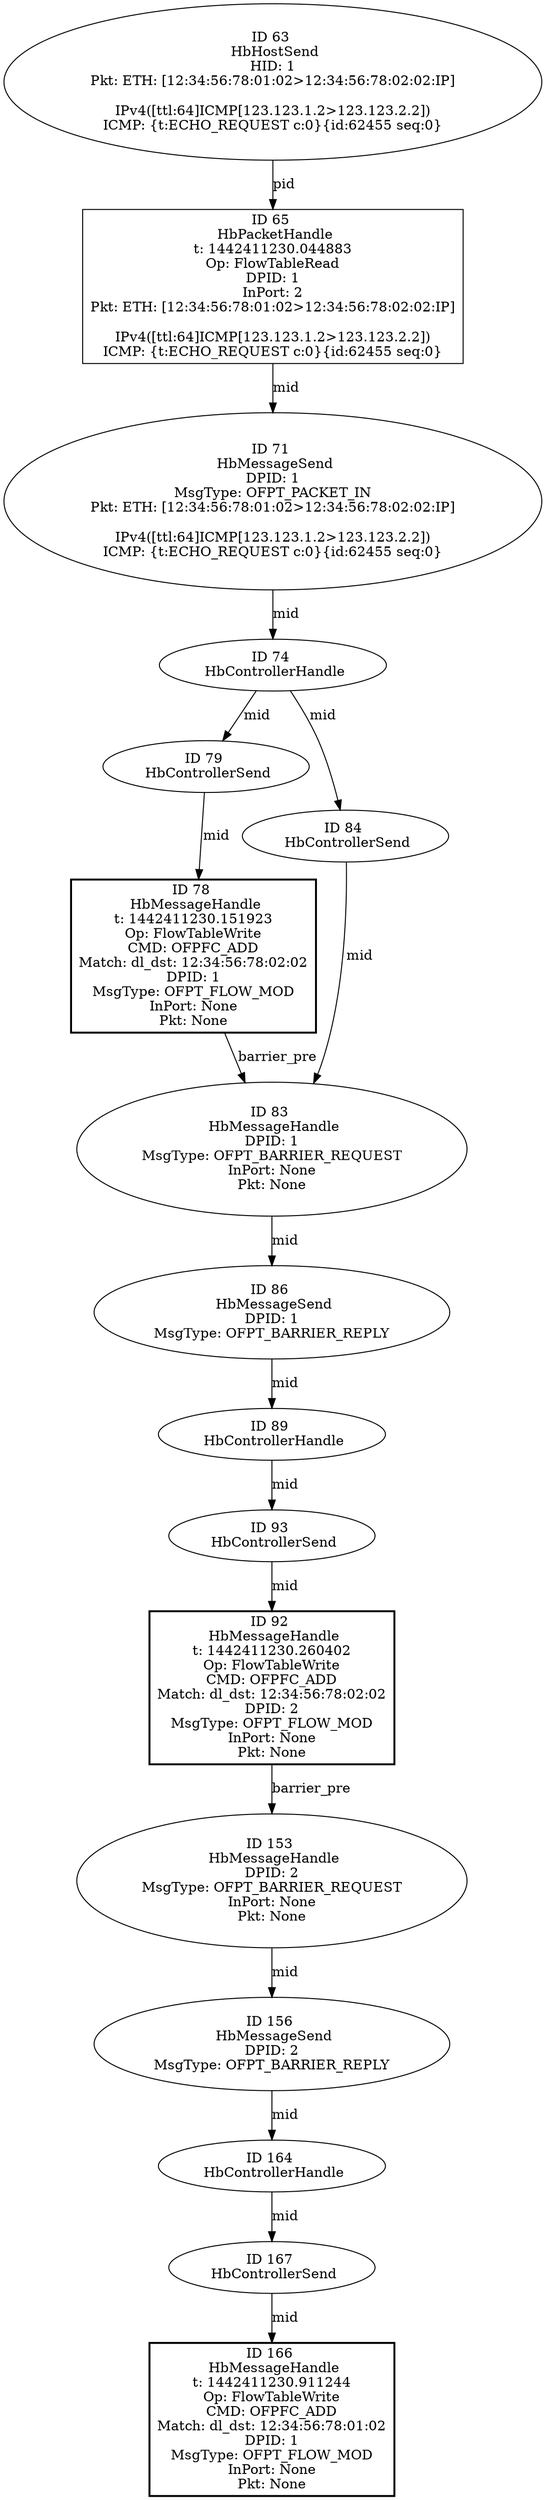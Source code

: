 strict digraph G {
65 [shape=box, event=<hb_events.HbPacketHandle object at 0x10a9db210>, label="ID 65 
 HbPacketHandle
t: 1442411230.044883
Op: FlowTableRead
DPID: 1
InPort: 2
Pkt: ETH: [12:34:56:78:01:02>12:34:56:78:02:02:IP]

IPv4([ttl:64]ICMP[123.123.1.2>123.123.2.2])
ICMP: {t:ECHO_REQUEST c:0}{id:62455 seq:0}"];
164 [shape=oval, event=<hb_events.HbControllerHandle object at 0x10a9ffd10>, label="ID 164 
 HbControllerHandle"];
166 [event=<hb_events.HbMessageHandle object at 0x10aa053d0>, shape=box, style=bold, label="ID 166 
 HbMessageHandle
t: 1442411230.911244
Op: FlowTableWrite
CMD: OFPFC_ADD
Match: dl_dst: 12:34:56:78:01:02
DPID: 1
MsgType: OFPT_FLOW_MOD
InPort: None
Pkt: None"];
71 [shape=oval, event=<hb_events.HbMessageSend object at 0x10a9db950>, label="ID 71 
 HbMessageSend
DPID: 1
MsgType: OFPT_PACKET_IN
Pkt: ETH: [12:34:56:78:01:02>12:34:56:78:02:02:IP]

IPv4([ttl:64]ICMP[123.123.1.2>123.123.2.2])
ICMP: {t:ECHO_REQUEST c:0}{id:62455 seq:0}"];
92 [event=<hb_events.HbMessageHandle object at 0x10a9e71d0>, shape=box, style=bold, label="ID 92 
 HbMessageHandle
t: 1442411230.260402
Op: FlowTableWrite
CMD: OFPFC_ADD
Match: dl_dst: 12:34:56:78:02:02
DPID: 2
MsgType: OFPT_FLOW_MOD
InPort: None
Pkt: None"];
74 [shape=oval, event=<hb_events.HbControllerHandle object at 0x10a9db990>, label="ID 74 
 HbControllerHandle"];
167 [shape=oval, event=<hb_events.HbControllerSend object at 0x10a9ffdd0>, label="ID 167 
 HbControllerSend"];
78 [event=<hb_events.HbMessageHandle object at 0x10a9dbb50>, shape=box, style=bold, label="ID 78 
 HbMessageHandle
t: 1442411230.151923
Op: FlowTableWrite
CMD: OFPFC_ADD
Match: dl_dst: 12:34:56:78:02:02
DPID: 1
MsgType: OFPT_FLOW_MOD
InPort: None
Pkt: None"];
79 [shape=oval, event=<hb_events.HbControllerSend object at 0x10a9db9d0>, label="ID 79 
 HbControllerSend"];
83 [shape=oval, event=<hb_events.HbMessageHandle object at 0x10a9dbf10>, label="ID 83 
 HbMessageHandle
DPID: 1
MsgType: OFPT_BARRIER_REQUEST
InPort: None
Pkt: None"];
84 [shape=oval, event=<hb_events.HbControllerSend object at 0x10a9dbe90>, label="ID 84 
 HbControllerSend"];
86 [shape=oval, event=<hb_events.HbMessageSend object at 0x10a9dbf90>, label="ID 86 
 HbMessageSend
DPID: 1
MsgType: OFPT_BARRIER_REPLY"];
89 [shape=oval, event=<hb_events.HbControllerHandle object at 0x10a9dbfd0>, label="ID 89 
 HbControllerHandle"];
153 [shape=oval, event=<hb_events.HbMessageHandle object at 0x10a9ffa90>, label="ID 153 
 HbMessageHandle
DPID: 2
MsgType: OFPT_BARRIER_REQUEST
InPort: None
Pkt: None"];
156 [shape=oval, event=<hb_events.HbMessageSend object at 0x10a9ffd90>, label="ID 156 
 HbMessageSend
DPID: 2
MsgType: OFPT_BARRIER_REPLY"];
93 [shape=oval, event=<hb_events.HbControllerSend object at 0x10a9e7050>, label="ID 93 
 HbControllerSend"];
63 [shape=oval, event=<hb_events.HbHostSend object at 0x10b0ceed0>, label="ID 63 
 HbHostSend
HID: 1
Pkt: ETH: [12:34:56:78:01:02>12:34:56:78:02:02:IP]

IPv4([ttl:64]ICMP[123.123.1.2>123.123.2.2])
ICMP: {t:ECHO_REQUEST c:0}{id:62455 seq:0}"];
65 -> 71  [rel=mid, label=mid];
164 -> 167  [rel=mid, label=mid];
71 -> 74  [rel=mid, label=mid];
156 -> 164  [rel=mid, label=mid];
74 -> 84  [rel=mid, label=mid];
74 -> 79  [rel=mid, label=mid];
167 -> 166  [rel=mid, label=mid];
78 -> 83  [rel=barrier_pre, label=barrier_pre];
79 -> 78  [rel=mid, label=mid];
83 -> 86  [rel=mid, label=mid];
84 -> 83  [rel=mid, label=mid];
86 -> 89  [rel=mid, label=mid];
153 -> 156  [rel=mid, label=mid];
89 -> 93  [rel=mid, label=mid];
92 -> 153  [rel=barrier_pre, label=barrier_pre];
93 -> 92  [rel=mid, label=mid];
63 -> 65  [rel=pid, label=pid];
}
